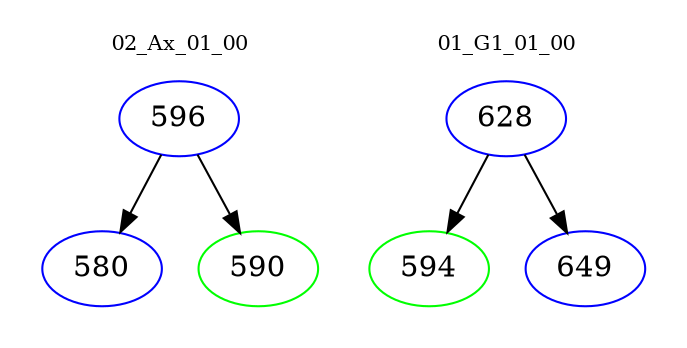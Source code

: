digraph{
subgraph cluster_0 {
color = white
label = "02_Ax_01_00";
fontsize=10;
T0_596 [label="596", color="blue"]
T0_596 -> T0_580 [color="black"]
T0_580 [label="580", color="blue"]
T0_596 -> T0_590 [color="black"]
T0_590 [label="590", color="green"]
}
subgraph cluster_1 {
color = white
label = "01_G1_01_00";
fontsize=10;
T1_628 [label="628", color="blue"]
T1_628 -> T1_594 [color="black"]
T1_594 [label="594", color="green"]
T1_628 -> T1_649 [color="black"]
T1_649 [label="649", color="blue"]
}
}
